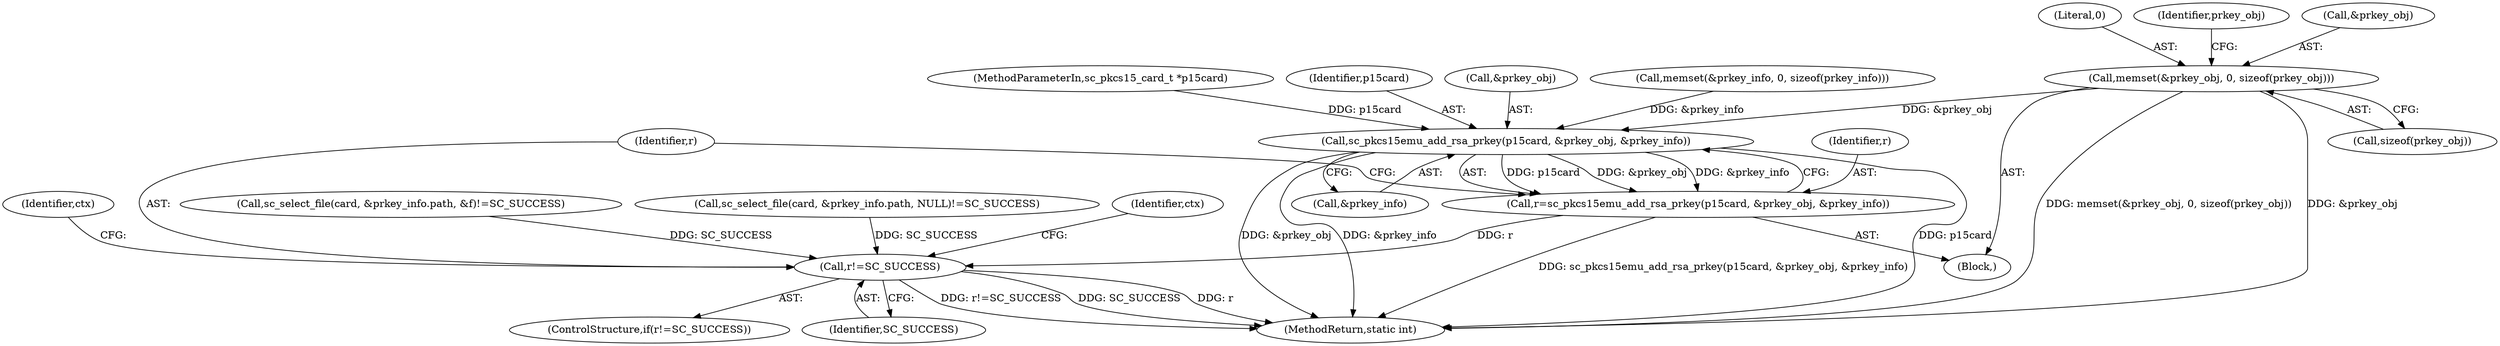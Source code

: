 digraph "0_OpenSC_8fe377e93b4b56060e5bbfb6f3142ceaeca744fa_20@API" {
"1000172" [label="(Call,memset(&prkey_obj, 0, sizeof(prkey_obj)))"];
"1000479" [label="(Call,sc_pkcs15emu_add_rsa_prkey(p15card, &prkey_obj, &prkey_info))"];
"1000477" [label="(Call,r=sc_pkcs15emu_add_rsa_prkey(p15card, &prkey_obj, &prkey_info))"];
"1000486" [label="(Call,r!=SC_SUCCESS)"];
"1000479" [label="(Call,sc_pkcs15emu_add_rsa_prkey(p15card, &prkey_obj, &prkey_info))"];
"1000101" [label="(MethodParameterIn,sc_pkcs15_card_t *p15card)"];
"1000172" [label="(Call,memset(&prkey_obj, 0, sizeof(prkey_obj)))"];
"1000512" [label="(MethodReturn,static int)"];
"1000175" [label="(Literal,0)"];
"1000176" [label="(Call,sizeof(prkey_obj))"];
"1000486" [label="(Call,r!=SC_SUCCESS)"];
"1000249" [label="(Call,sc_select_file(card, &prkey_info.path, NULL)!=SC_SUCCESS)"];
"1000485" [label="(ControlStructure,if(r!=SC_SUCCESS))"];
"1000491" [label="(Identifier,ctx)"];
"1000483" [label="(Call,&prkey_info)"];
"1000108" [label="(Block,)"];
"1000477" [label="(Call,r=sc_pkcs15emu_add_rsa_prkey(p15card, &prkey_obj, &prkey_info))"];
"1000180" [label="(Identifier,prkey_obj)"];
"1000478" [label="(Identifier,r)"];
"1000173" [label="(Call,&prkey_obj)"];
"1000487" [label="(Identifier,r)"];
"1000498" [label="(Identifier,ctx)"];
"1000480" [label="(Identifier,p15card)"];
"1000400" [label="(Call,sc_select_file(card, &prkey_info.path, &f)!=SC_SUCCESS)"];
"1000481" [label="(Call,&prkey_obj)"];
"1000129" [label="(Call,memset(&prkey_info, 0, sizeof(prkey_info)))"];
"1000488" [label="(Identifier,SC_SUCCESS)"];
"1000172" -> "1000108"  [label="AST: "];
"1000172" -> "1000176"  [label="CFG: "];
"1000173" -> "1000172"  [label="AST: "];
"1000175" -> "1000172"  [label="AST: "];
"1000176" -> "1000172"  [label="AST: "];
"1000180" -> "1000172"  [label="CFG: "];
"1000172" -> "1000512"  [label="DDG: memset(&prkey_obj, 0, sizeof(prkey_obj))"];
"1000172" -> "1000512"  [label="DDG: &prkey_obj"];
"1000172" -> "1000479"  [label="DDG: &prkey_obj"];
"1000479" -> "1000477"  [label="AST: "];
"1000479" -> "1000483"  [label="CFG: "];
"1000480" -> "1000479"  [label="AST: "];
"1000481" -> "1000479"  [label="AST: "];
"1000483" -> "1000479"  [label="AST: "];
"1000477" -> "1000479"  [label="CFG: "];
"1000479" -> "1000512"  [label="DDG: &prkey_info"];
"1000479" -> "1000512"  [label="DDG: p15card"];
"1000479" -> "1000512"  [label="DDG: &prkey_obj"];
"1000479" -> "1000477"  [label="DDG: p15card"];
"1000479" -> "1000477"  [label="DDG: &prkey_obj"];
"1000479" -> "1000477"  [label="DDG: &prkey_info"];
"1000101" -> "1000479"  [label="DDG: p15card"];
"1000129" -> "1000479"  [label="DDG: &prkey_info"];
"1000477" -> "1000108"  [label="AST: "];
"1000478" -> "1000477"  [label="AST: "];
"1000487" -> "1000477"  [label="CFG: "];
"1000477" -> "1000512"  [label="DDG: sc_pkcs15emu_add_rsa_prkey(p15card, &prkey_obj, &prkey_info)"];
"1000477" -> "1000486"  [label="DDG: r"];
"1000486" -> "1000485"  [label="AST: "];
"1000486" -> "1000488"  [label="CFG: "];
"1000487" -> "1000486"  [label="AST: "];
"1000488" -> "1000486"  [label="AST: "];
"1000491" -> "1000486"  [label="CFG: "];
"1000498" -> "1000486"  [label="CFG: "];
"1000486" -> "1000512"  [label="DDG: r!=SC_SUCCESS"];
"1000486" -> "1000512"  [label="DDG: SC_SUCCESS"];
"1000486" -> "1000512"  [label="DDG: r"];
"1000400" -> "1000486"  [label="DDG: SC_SUCCESS"];
"1000249" -> "1000486"  [label="DDG: SC_SUCCESS"];
}
